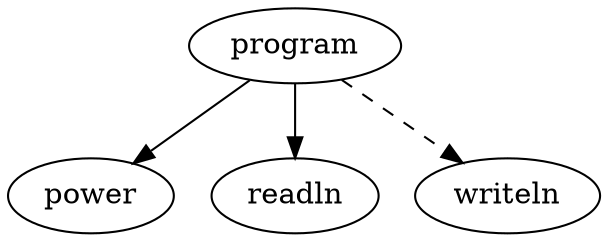 digraph call_graph {
  program;
  program -> power;
  program -> readln;
  program -> writeln [ style = dashed ];
}
